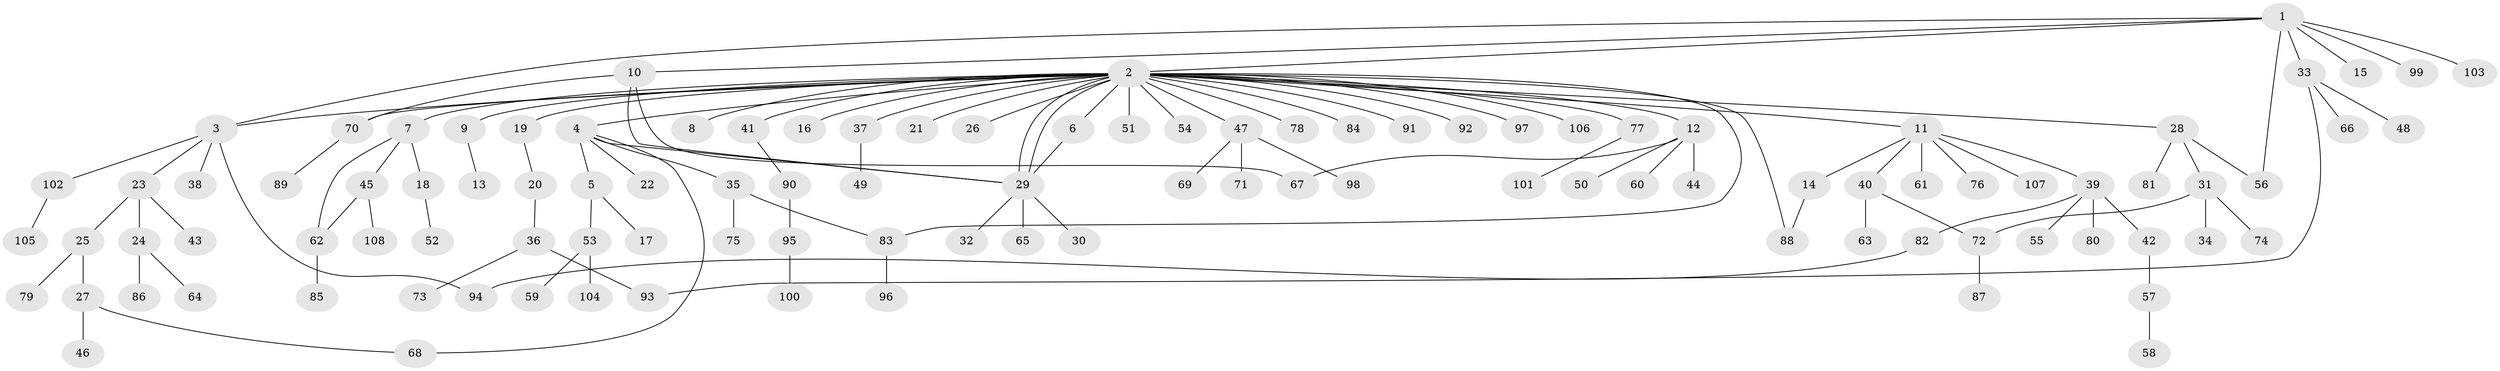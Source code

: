 // Generated by graph-tools (version 1.1) at 2025/01/03/09/25 03:01:39]
// undirected, 108 vertices, 122 edges
graph export_dot {
graph [start="1"]
  node [color=gray90,style=filled];
  1;
  2;
  3;
  4;
  5;
  6;
  7;
  8;
  9;
  10;
  11;
  12;
  13;
  14;
  15;
  16;
  17;
  18;
  19;
  20;
  21;
  22;
  23;
  24;
  25;
  26;
  27;
  28;
  29;
  30;
  31;
  32;
  33;
  34;
  35;
  36;
  37;
  38;
  39;
  40;
  41;
  42;
  43;
  44;
  45;
  46;
  47;
  48;
  49;
  50;
  51;
  52;
  53;
  54;
  55;
  56;
  57;
  58;
  59;
  60;
  61;
  62;
  63;
  64;
  65;
  66;
  67;
  68;
  69;
  70;
  71;
  72;
  73;
  74;
  75;
  76;
  77;
  78;
  79;
  80;
  81;
  82;
  83;
  84;
  85;
  86;
  87;
  88;
  89;
  90;
  91;
  92;
  93;
  94;
  95;
  96;
  97;
  98;
  99;
  100;
  101;
  102;
  103;
  104;
  105;
  106;
  107;
  108;
  1 -- 2;
  1 -- 3;
  1 -- 10;
  1 -- 15;
  1 -- 33;
  1 -- 56;
  1 -- 99;
  1 -- 103;
  2 -- 3;
  2 -- 4;
  2 -- 6;
  2 -- 7;
  2 -- 8;
  2 -- 9;
  2 -- 11;
  2 -- 12;
  2 -- 16;
  2 -- 19;
  2 -- 21;
  2 -- 26;
  2 -- 28;
  2 -- 29;
  2 -- 29;
  2 -- 37;
  2 -- 41;
  2 -- 47;
  2 -- 51;
  2 -- 54;
  2 -- 70;
  2 -- 77;
  2 -- 78;
  2 -- 83;
  2 -- 84;
  2 -- 88;
  2 -- 91;
  2 -- 92;
  2 -- 97;
  2 -- 106;
  3 -- 23;
  3 -- 38;
  3 -- 94;
  3 -- 102;
  4 -- 5;
  4 -- 22;
  4 -- 29;
  4 -- 35;
  4 -- 68;
  5 -- 17;
  5 -- 53;
  6 -- 29;
  7 -- 18;
  7 -- 45;
  7 -- 62;
  9 -- 13;
  10 -- 29;
  10 -- 67;
  10 -- 70;
  11 -- 14;
  11 -- 39;
  11 -- 40;
  11 -- 61;
  11 -- 76;
  11 -- 107;
  12 -- 44;
  12 -- 50;
  12 -- 60;
  12 -- 67;
  14 -- 88;
  18 -- 52;
  19 -- 20;
  20 -- 36;
  23 -- 24;
  23 -- 25;
  23 -- 43;
  24 -- 64;
  24 -- 86;
  25 -- 27;
  25 -- 79;
  27 -- 46;
  27 -- 68;
  28 -- 31;
  28 -- 56;
  28 -- 81;
  29 -- 30;
  29 -- 32;
  29 -- 65;
  31 -- 34;
  31 -- 72;
  31 -- 74;
  33 -- 48;
  33 -- 66;
  33 -- 93;
  35 -- 75;
  35 -- 83;
  36 -- 73;
  36 -- 93;
  37 -- 49;
  39 -- 42;
  39 -- 55;
  39 -- 80;
  39 -- 82;
  40 -- 63;
  40 -- 72;
  41 -- 90;
  42 -- 57;
  45 -- 62;
  45 -- 108;
  47 -- 69;
  47 -- 71;
  47 -- 98;
  53 -- 59;
  53 -- 104;
  57 -- 58;
  62 -- 85;
  70 -- 89;
  72 -- 87;
  77 -- 101;
  82 -- 94;
  83 -- 96;
  90 -- 95;
  95 -- 100;
  102 -- 105;
}
